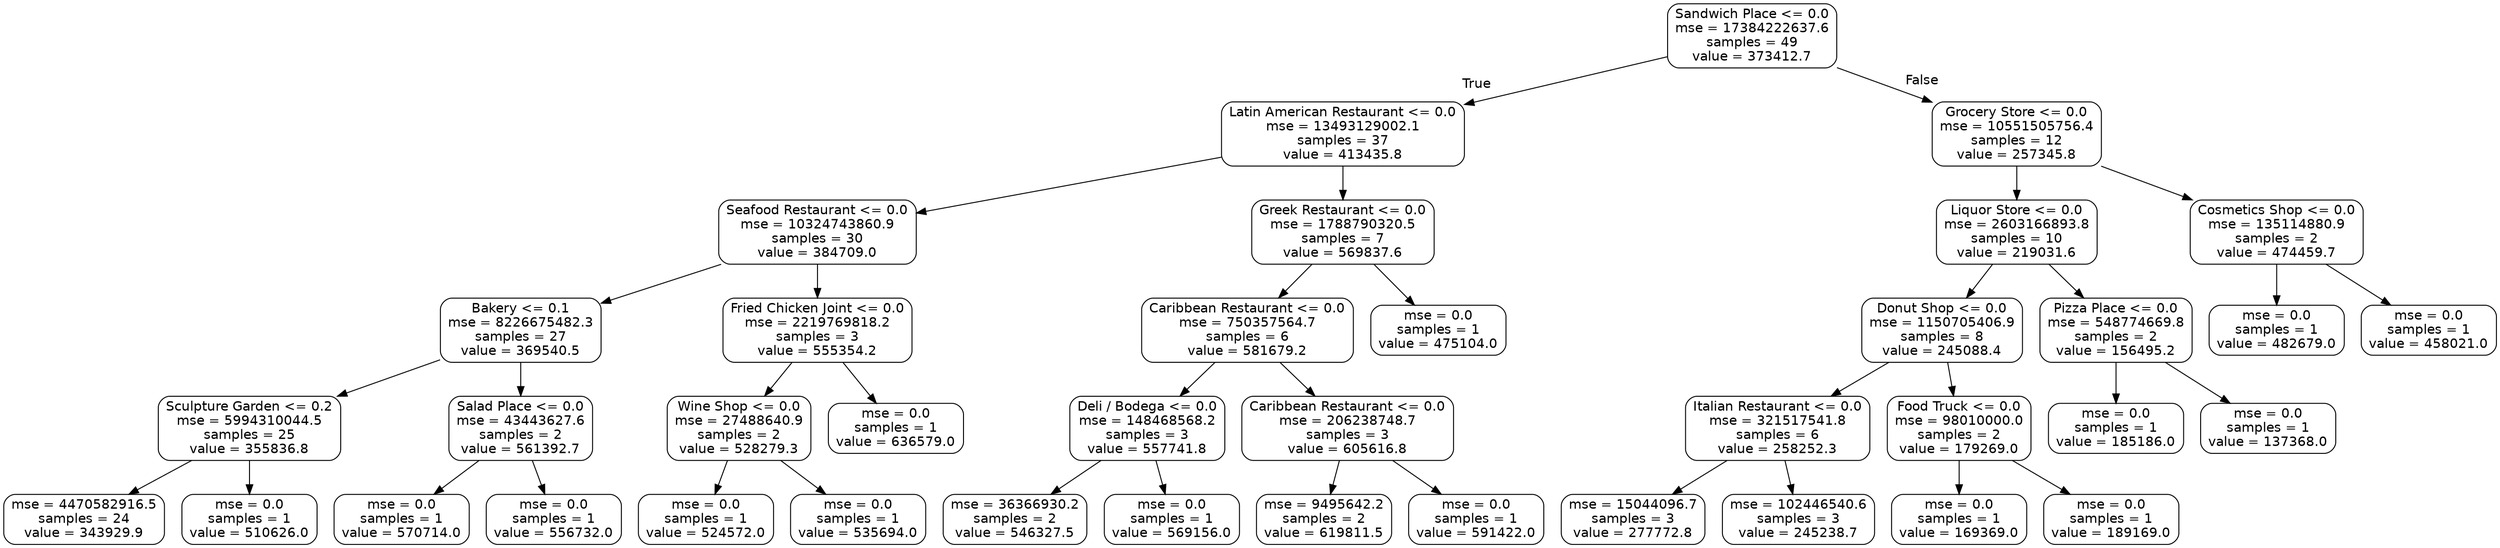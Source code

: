 digraph Tree {
node [shape=box, style="rounded", color="black", fontname=helvetica] ;
edge [fontname=helvetica] ;
0 [label="Sandwich Place <= 0.0\nmse = 17384222637.6\nsamples = 49\nvalue = 373412.7"] ;
1 [label="Latin American Restaurant <= 0.0\nmse = 13493129002.1\nsamples = 37\nvalue = 413435.8"] ;
0 -> 1 [labeldistance=2.5, labelangle=45, headlabel="True"] ;
2 [label="Seafood Restaurant <= 0.0\nmse = 10324743860.9\nsamples = 30\nvalue = 384709.0"] ;
1 -> 2 ;
3 [label="Bakery <= 0.1\nmse = 8226675482.3\nsamples = 27\nvalue = 369540.5"] ;
2 -> 3 ;
4 [label="Sculpture Garden <= 0.2\nmse = 5994310044.5\nsamples = 25\nvalue = 355836.8"] ;
3 -> 4 ;
5 [label="mse = 4470582916.5\nsamples = 24\nvalue = 343929.9"] ;
4 -> 5 ;
6 [label="mse = 0.0\nsamples = 1\nvalue = 510626.0"] ;
4 -> 6 ;
7 [label="Salad Place <= 0.0\nmse = 43443627.6\nsamples = 2\nvalue = 561392.7"] ;
3 -> 7 ;
8 [label="mse = 0.0\nsamples = 1\nvalue = 570714.0"] ;
7 -> 8 ;
9 [label="mse = 0.0\nsamples = 1\nvalue = 556732.0"] ;
7 -> 9 ;
10 [label="Fried Chicken Joint <= 0.0\nmse = 2219769818.2\nsamples = 3\nvalue = 555354.2"] ;
2 -> 10 ;
11 [label="Wine Shop <= 0.0\nmse = 27488640.9\nsamples = 2\nvalue = 528279.3"] ;
10 -> 11 ;
12 [label="mse = 0.0\nsamples = 1\nvalue = 524572.0"] ;
11 -> 12 ;
13 [label="mse = 0.0\nsamples = 1\nvalue = 535694.0"] ;
11 -> 13 ;
14 [label="mse = 0.0\nsamples = 1\nvalue = 636579.0"] ;
10 -> 14 ;
15 [label="Greek Restaurant <= 0.0\nmse = 1788790320.5\nsamples = 7\nvalue = 569837.6"] ;
1 -> 15 ;
16 [label="Caribbean Restaurant <= 0.0\nmse = 750357564.7\nsamples = 6\nvalue = 581679.2"] ;
15 -> 16 ;
17 [label="Deli / Bodega <= 0.0\nmse = 148468568.2\nsamples = 3\nvalue = 557741.8"] ;
16 -> 17 ;
18 [label="mse = 36366930.2\nsamples = 2\nvalue = 546327.5"] ;
17 -> 18 ;
19 [label="mse = 0.0\nsamples = 1\nvalue = 569156.0"] ;
17 -> 19 ;
20 [label="Caribbean Restaurant <= 0.0\nmse = 206238748.7\nsamples = 3\nvalue = 605616.8"] ;
16 -> 20 ;
21 [label="mse = 9495642.2\nsamples = 2\nvalue = 619811.5"] ;
20 -> 21 ;
22 [label="mse = 0.0\nsamples = 1\nvalue = 591422.0"] ;
20 -> 22 ;
23 [label="mse = 0.0\nsamples = 1\nvalue = 475104.0"] ;
15 -> 23 ;
24 [label="Grocery Store <= 0.0\nmse = 10551505756.4\nsamples = 12\nvalue = 257345.8"] ;
0 -> 24 [labeldistance=2.5, labelangle=-45, headlabel="False"] ;
25 [label="Liquor Store <= 0.0\nmse = 2603166893.8\nsamples = 10\nvalue = 219031.6"] ;
24 -> 25 ;
26 [label="Donut Shop <= 0.0\nmse = 1150705406.9\nsamples = 8\nvalue = 245088.4"] ;
25 -> 26 ;
27 [label="Italian Restaurant <= 0.0\nmse = 321517541.8\nsamples = 6\nvalue = 258252.3"] ;
26 -> 27 ;
28 [label="mse = 15044096.7\nsamples = 3\nvalue = 277772.8"] ;
27 -> 28 ;
29 [label="mse = 102446540.6\nsamples = 3\nvalue = 245238.7"] ;
27 -> 29 ;
30 [label="Food Truck <= 0.0\nmse = 98010000.0\nsamples = 2\nvalue = 179269.0"] ;
26 -> 30 ;
31 [label="mse = 0.0\nsamples = 1\nvalue = 169369.0"] ;
30 -> 31 ;
32 [label="mse = 0.0\nsamples = 1\nvalue = 189169.0"] ;
30 -> 32 ;
33 [label="Pizza Place <= 0.0\nmse = 548774669.8\nsamples = 2\nvalue = 156495.2"] ;
25 -> 33 ;
34 [label="mse = 0.0\nsamples = 1\nvalue = 185186.0"] ;
33 -> 34 ;
35 [label="mse = 0.0\nsamples = 1\nvalue = 137368.0"] ;
33 -> 35 ;
36 [label="Cosmetics Shop <= 0.0\nmse = 135114880.9\nsamples = 2\nvalue = 474459.7"] ;
24 -> 36 ;
37 [label="mse = 0.0\nsamples = 1\nvalue = 482679.0"] ;
36 -> 37 ;
38 [label="mse = 0.0\nsamples = 1\nvalue = 458021.0"] ;
36 -> 38 ;
}